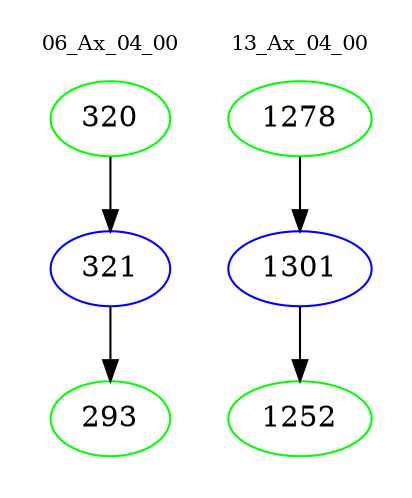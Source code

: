 digraph{
subgraph cluster_0 {
color = white
label = "06_Ax_04_00";
fontsize=10;
T0_320 [label="320", color="green"]
T0_320 -> T0_321 [color="black"]
T0_321 [label="321", color="blue"]
T0_321 -> T0_293 [color="black"]
T0_293 [label="293", color="green"]
}
subgraph cluster_1 {
color = white
label = "13_Ax_04_00";
fontsize=10;
T1_1278 [label="1278", color="green"]
T1_1278 -> T1_1301 [color="black"]
T1_1301 [label="1301", color="blue"]
T1_1301 -> T1_1252 [color="black"]
T1_1252 [label="1252", color="green"]
}
}
